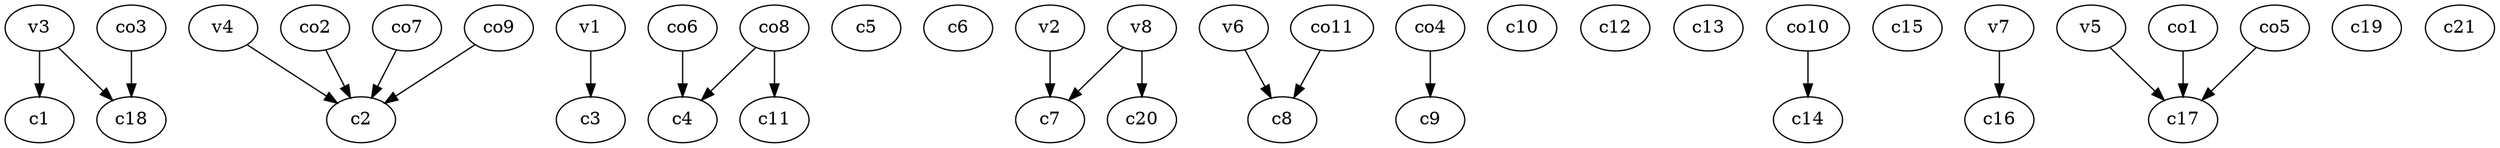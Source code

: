 strict digraph  {
c1;
c2;
c3;
c4;
c5;
c6;
c7;
c8;
c9;
c10;
c11;
c12;
c13;
c14;
c15;
c16;
c17;
c18;
c19;
c20;
c21;
v1;
v2;
v3;
v4;
v5;
v6;
v7;
v8;
co1;
co2;
co3;
co4;
co5;
co6;
co7;
co8;
co9;
co10;
co11;
v1 -> c3  [weight=1];
v2 -> c7  [weight=1];
v3 -> c1  [weight=1];
v3 -> c18  [weight=1];
v4 -> c2  [weight=1];
v5 -> c17  [weight=1];
v6 -> c8  [weight=1];
v7 -> c16  [weight=1];
v8 -> c7  [weight=1];
v8 -> c20  [weight=1];
co1 -> c17  [weight=1];
co2 -> c2  [weight=1];
co3 -> c18  [weight=1];
co4 -> c9  [weight=1];
co5 -> c17  [weight=1];
co6 -> c4  [weight=1];
co7 -> c2  [weight=1];
co8 -> c4  [weight=1];
co8 -> c11  [weight=1];
co9 -> c2  [weight=1];
co10 -> c14  [weight=1];
co11 -> c8  [weight=1];
}
